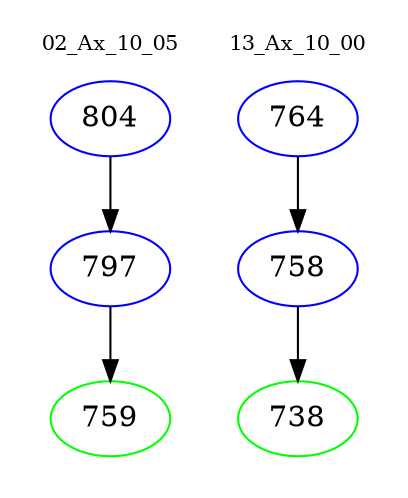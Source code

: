 digraph{
subgraph cluster_0 {
color = white
label = "02_Ax_10_05";
fontsize=10;
T0_804 [label="804", color="blue"]
T0_804 -> T0_797 [color="black"]
T0_797 [label="797", color="blue"]
T0_797 -> T0_759 [color="black"]
T0_759 [label="759", color="green"]
}
subgraph cluster_1 {
color = white
label = "13_Ax_10_00";
fontsize=10;
T1_764 [label="764", color="blue"]
T1_764 -> T1_758 [color="black"]
T1_758 [label="758", color="blue"]
T1_758 -> T1_738 [color="black"]
T1_738 [label="738", color="green"]
}
}

